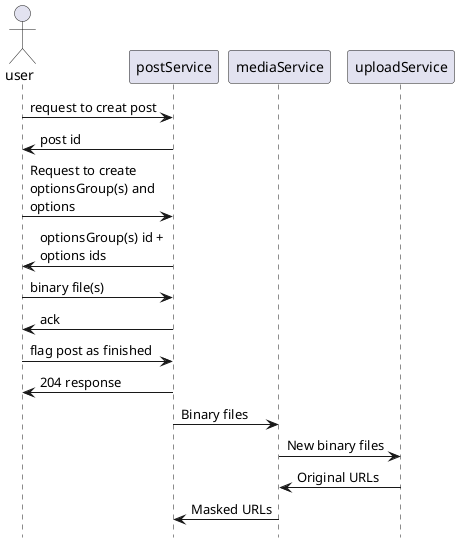 @startuml create_post
hide footbox
skinparam maxMessageSize 150
actor user

participant postService
participant mediaService
participant uploadService

user -> postService : request to creat post 
postService -> user : post id
user -> postService : Request to create optionsGroup(s) and options
postService -> user : optionsGroup(s) id + options ids
user -> postService : binary file(s) 
postService -> user : ack
user -> postService : flag post as finished
postService -> user : 204 response
postService -> mediaService: Binary files
mediaService -> uploadService: New binary files
uploadService -> mediaService: Original URLs
mediaService -> postService: Masked URLs
@enduml
